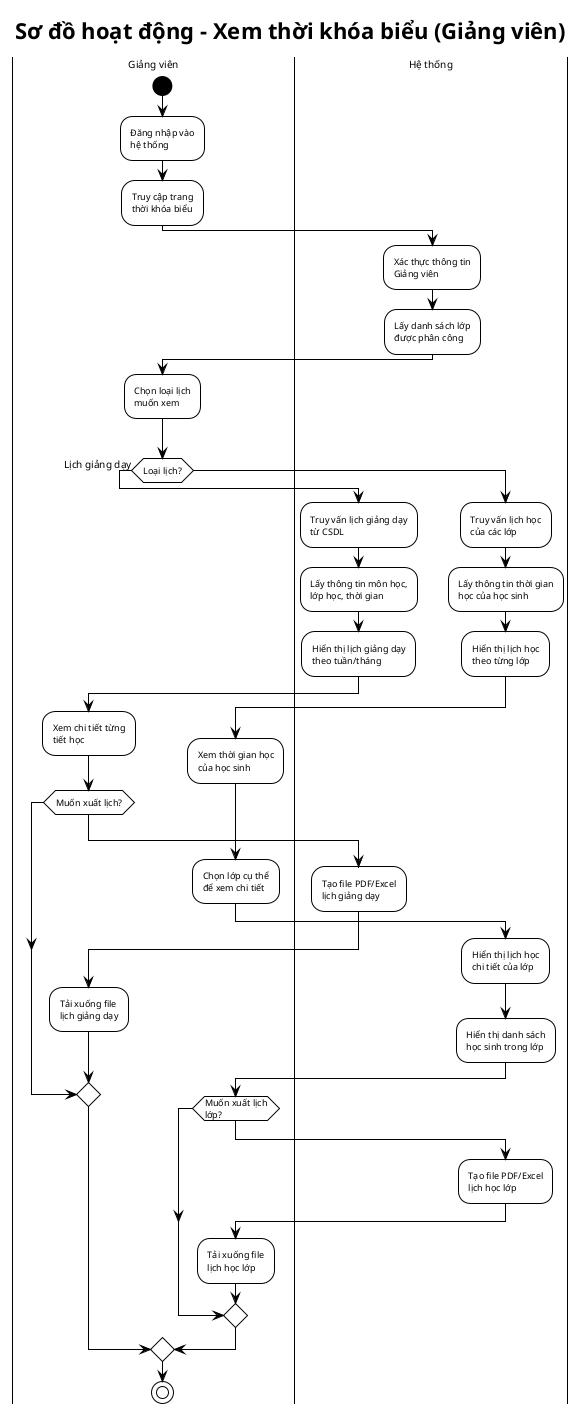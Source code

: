 @startuml
!theme plain
skinparam defaultFontSize 10
skinparam activityFontSize 9
skinparam swimlaneTitleFontSize 10
skinparam maxMessageSize 150
skinparam ranksep 60
skinparam activityStartColor black
skinparam activityEndColor black
skinparam activityEndColorBorder black
skinparam activityBarColor black
skinparam circledCharacterFontColor black

title Sơ đồ hoạt động - Xem thời khóa biểu (Giảng viên)

|Giảng viên|
start
:Đăng nhập vào\nhệ thống;
:Truy cập trang\nthời khóa biểu;

|Hệ thống|
:Xác thực thông tin\nGiảng viên;
:Lấy danh sách lớp\nđược phân công;

|Giảng viên|
:Chọn loại lịch\nmuốn xem;

if (Loại lịch?) then (Lịch giảng dạy)
  |Hệ thống|
  :Truy vấn lịch giảng dạy\ntừ CSDL;
  :Lấy thông tin môn học,\nlớp học, thời gian;

  :Hiển thị lịch giảng dạy\ntheo tuần/tháng;
  |Giảng viên|
  :Xem chi tiết từng\ntiết học;
  
  if (Muốn xuất lịch?) then (có)
    |Hệ thống|
    -> \n\n\n\n;
    :Tạo file PDF/Excel\nlịch giảng dạy;
    -> \n\n;
    |Giảng viên|
    :Tải xuống file\nlịch giảng dạy;
  endif
  
else (Lịch học)
  |Hệ thống|
  -> \n\n;
  :Truy vấn lịch học\ncủa các lớp;
  :Lấy thông tin thời gian\nhọc của học sinh;
  :Hiển thị lịch học\ntheo từng lớp;
  -> \n;
  |Giảng viên|
  :Xem thời gian học\ncủa học sinh;
  
  |Giảng viên|
  -> \n\n;
  :Chọn lớp cụ thể\nđể xem chi tiết;
  
  |Hệ thống|
  :Hiển thị lịch học\nchi tiết của lớp;
  :Hiển thị danh sách\nhọc sinh trong lớp;
  
  |Giảng viên|
  if (Muốn xuất lịch\nlớp?) then (có)
    -> \n\n;
    |Hệ thống|
    :Tạo file PDF/Excel\nlịch học lớp;
    |Giảng viên|
    :Tải xuống file\nlịch học lớp;
  endif
endif

stop
@enduml